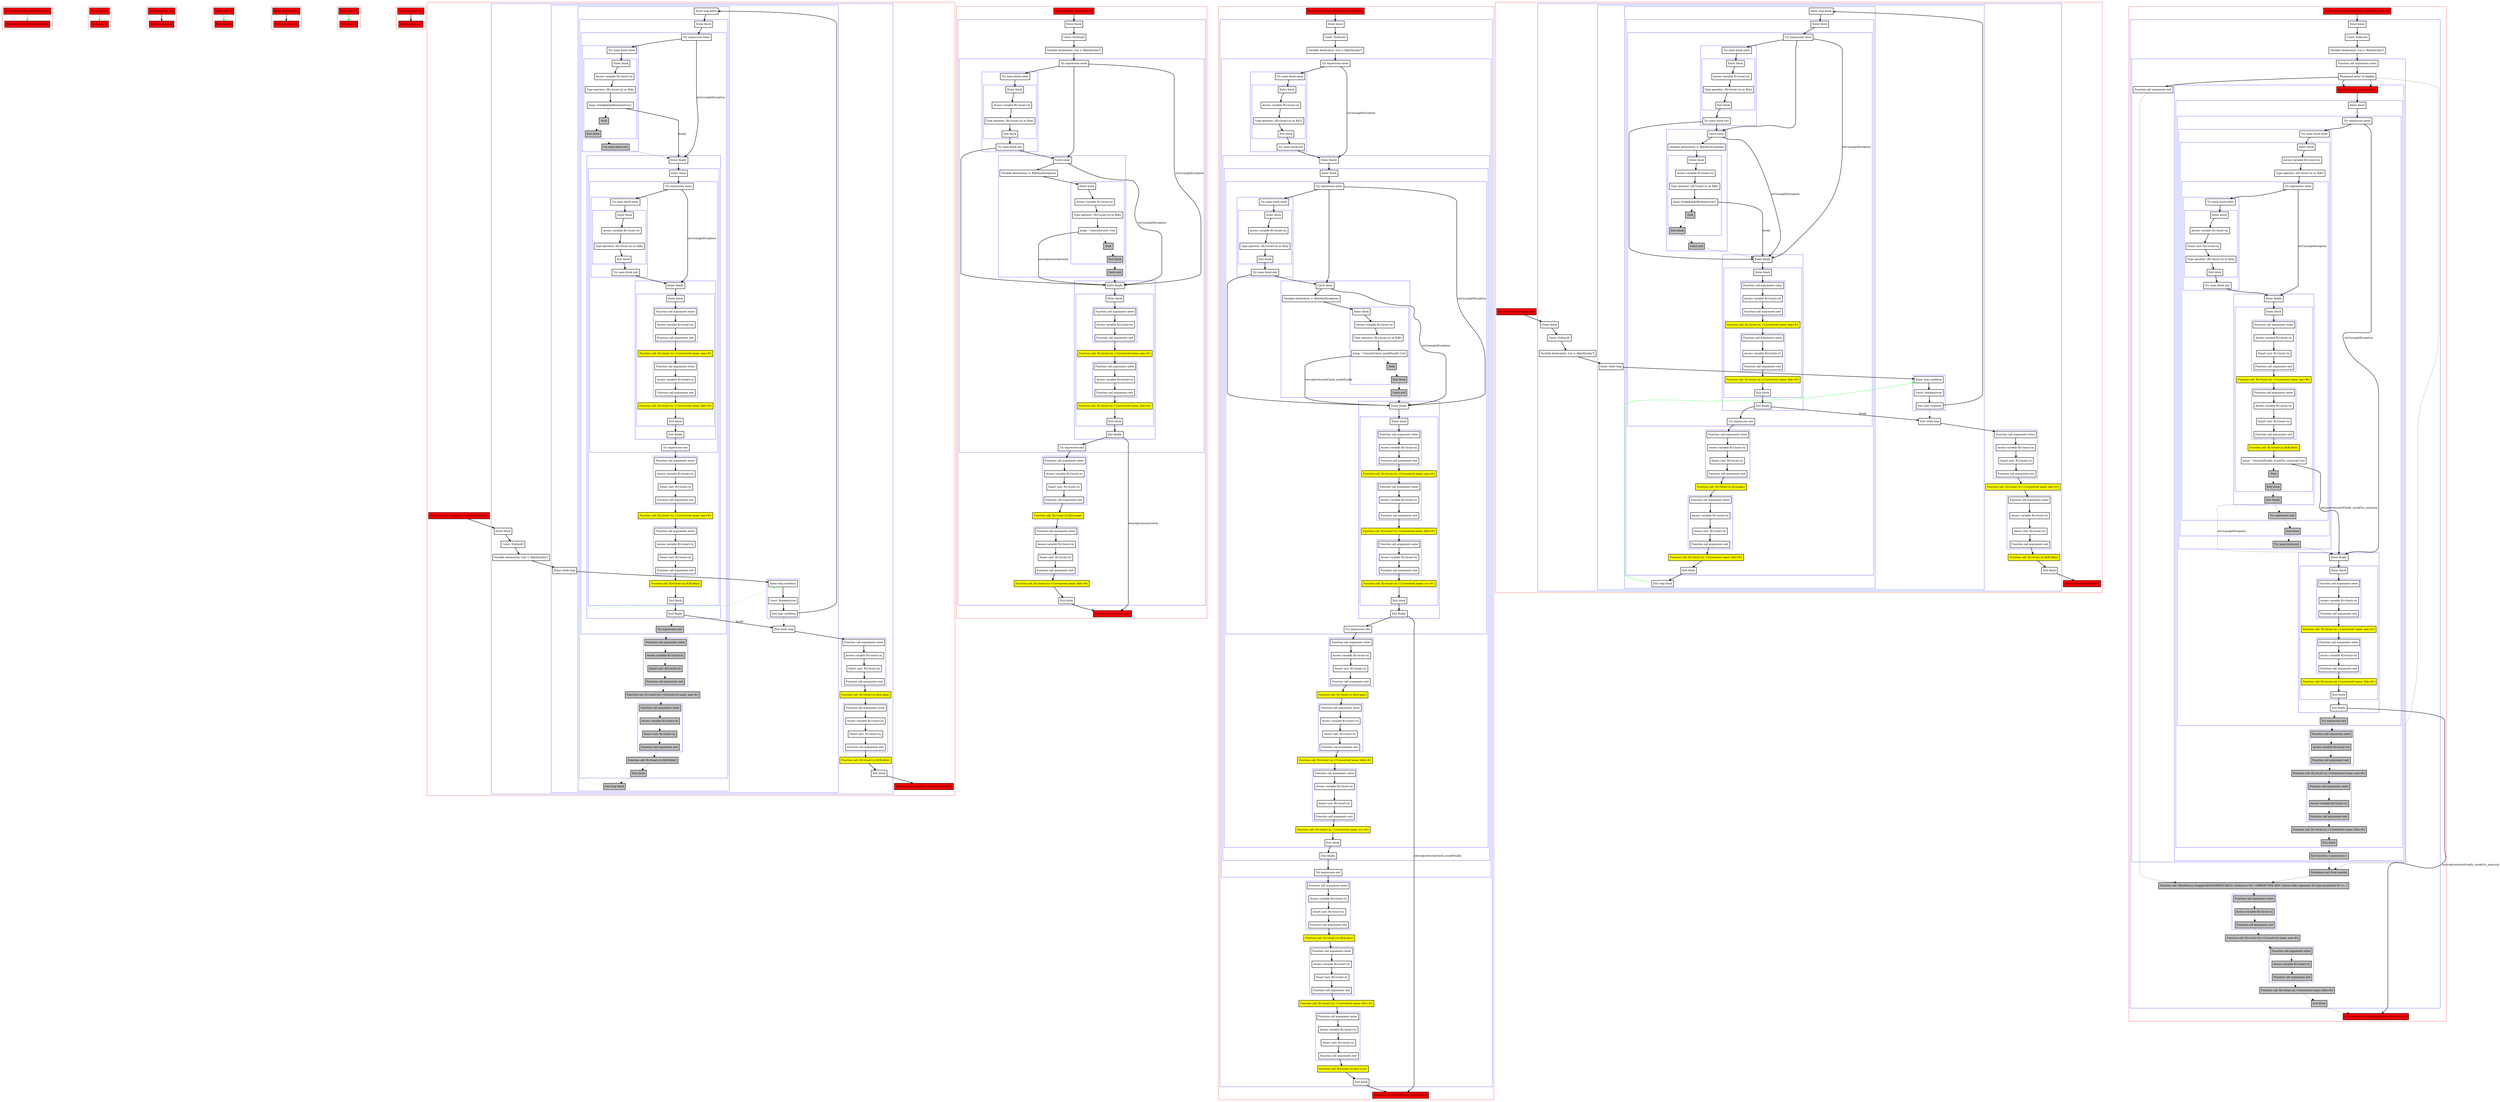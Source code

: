 digraph castInTryWithJump_fir_kt {
    graph [nodesep=3]
    node [shape=box penwidth=2]
    edge [penwidth=2]

    subgraph cluster_0 {
        color=red
        0 [label="Enter file castInTryWithJump.fir.kt" style="filled" fillcolor=red];
        1 [label="Exit file castInTryWithJump.fir.kt" style="filled" fillcolor=red];
    }
    0 -> {1} [color=green];

    subgraph cluster_1 {
        color=red
        2 [label="Enter class A" style="filled" fillcolor=red];
        3 [label="Exit class A" style="filled" fillcolor=red];
    }
    2 -> {3} [color=green];

    subgraph cluster_2 {
        color=red
        4 [label="Enter function aaa" style="filled" fillcolor=red];
        5 [label="Exit function aaa" style="filled" fillcolor=red];
    }
    4 -> {5};

    subgraph cluster_3 {
        color=red
        6 [label="Enter class B" style="filled" fillcolor=red];
        7 [label="Exit class B" style="filled" fillcolor=red];
    }
    6 -> {7} [color=green];

    subgraph cluster_4 {
        color=red
        8 [label="Enter function bbb" style="filled" fillcolor=red];
        9 [label="Exit function bbb" style="filled" fillcolor=red];
    }
    8 -> {9};

    subgraph cluster_5 {
        color=red
        10 [label="Enter class C" style="filled" fillcolor=red];
        11 [label="Exit class C" style="filled" fillcolor=red];
    }
    10 -> {11} [color=green];

    subgraph cluster_6 {
        color=red
        12 [label="Enter function ccc" style="filled" fillcolor=red];
        13 [label="Exit function ccc" style="filled" fillcolor=red];
    }
    12 -> {13};

    subgraph cluster_7 {
        color=red
        14 [label="Enter function breakInTry_withNestedFinally" style="filled" fillcolor=red];
        subgraph cluster_8 {
            color=blue
            15 [label="Enter block"];
            16 [label="Const: Null(null)"];
            17 [label="Variable declaration: lvar x: R|kotlin/Any?|"];
            subgraph cluster_9 {
                color=blue
                18 [label="Enter while loop"];
                subgraph cluster_10 {
                    color=blue
                    19 [label="Enter loop condition"];
                    20 [label="Const: Boolean(true)"];
                    21 [label="Exit loop condition"];
                }
                subgraph cluster_11 {
                    color=blue
                    22 [label="Enter loop block"];
                    subgraph cluster_12 {
                        color=blue
                        23 [label="Enter block"];
                        subgraph cluster_13 {
                            color=blue
                            24 [label="Try expression enter"];
                            subgraph cluster_14 {
                                color=blue
                                25 [label="Try main block enter"];
                                subgraph cluster_15 {
                                    color=blue
                                    26 [label="Enter block"];
                                    27 [label="Access variable R|<local>/x|"];
                                    28 [label="Type operator: (R|<local>/x| as R|A|)"];
                                    29 [label="Jump: break@@@[Boolean(true)] "];
                                    30 [label="Stub" style="filled" fillcolor=gray];
                                    31 [label="Exit block" style="filled" fillcolor=gray];
                                }
                                32 [label="Try main block exit" style="filled" fillcolor=gray];
                            }
                            subgraph cluster_16 {
                                color=blue
                                33 [label="Enter finally"];
                                subgraph cluster_17 {
                                    color=blue
                                    34 [label="Enter block"];
                                    subgraph cluster_18 {
                                        color=blue
                                        35 [label="Try expression enter"];
                                        subgraph cluster_19 {
                                            color=blue
                                            36 [label="Try main block enter"];
                                            subgraph cluster_20 {
                                                color=blue
                                                37 [label="Enter block"];
                                                38 [label="Access variable R|<local>/x|"];
                                                39 [label="Type operator: (R|<local>/x| as R|B|)"];
                                                40 [label="Exit block"];
                                            }
                                            41 [label="Try main block exit"];
                                        }
                                        subgraph cluster_21 {
                                            color=blue
                                            42 [label="Enter finally"];
                                            subgraph cluster_22 {
                                                color=blue
                                                43 [label="Enter block"];
                                                subgraph cluster_23 {
                                                    color=blue
                                                    44 [label="Function call arguments enter"];
                                                    45 [label="Access variable R|<local>/x|"];
                                                    46 [label="Function call arguments exit"];
                                                }
                                                47 [label="Function call: R|<local>/x|.<Unresolved name: aaa>#()" style="filled" fillcolor=yellow];
                                                subgraph cluster_24 {
                                                    color=blue
                                                    48 [label="Function call arguments enter"];
                                                    49 [label="Access variable R|<local>/x|"];
                                                    50 [label="Function call arguments exit"];
                                                }
                                                51 [label="Function call: R|<local>/x|.<Unresolved name: bbb>#()" style="filled" fillcolor=yellow];
                                                52 [label="Exit block"];
                                            }
                                            53 [label="Exit finally"];
                                        }
                                        54 [label="Try expression exit"];
                                    }
                                    subgraph cluster_25 {
                                        color=blue
                                        55 [label="Function call arguments enter"];
                                        56 [label="Access variable R|<local>/x|"];
                                        57 [label="Smart cast: R|<local>/x|"];
                                        58 [label="Function call arguments exit"];
                                    }
                                    59 [label="Function call: R|<local>/x|.<Unresolved name: aaa>#()" style="filled" fillcolor=yellow];
                                    subgraph cluster_26 {
                                        color=blue
                                        60 [label="Function call arguments enter"];
                                        61 [label="Access variable R|<local>/x|"];
                                        62 [label="Smart cast: R|<local>/x|"];
                                        63 [label="Function call arguments exit"];
                                    }
                                    64 [label="Function call: R|<local>/x|.R|/B.bbb|()" style="filled" fillcolor=yellow];
                                    65 [label="Exit block"];
                                }
                                66 [label="Exit finally"];
                            }
                            67 [label="Try expression exit" style="filled" fillcolor=gray];
                        }
                        subgraph cluster_27 {
                            color=blue
                            68 [label="Function call arguments enter" style="filled" fillcolor=gray];
                            69 [label="Access variable R|<local>/x|" style="filled" fillcolor=gray];
                            70 [label="Smart cast: R|<local>/x|" style="filled" fillcolor=gray];
                            71 [label="Function call arguments exit" style="filled" fillcolor=gray];
                        }
                        72 [label="Function call: R|<local>/x|.<Unresolved name: aaa>#()" style="filled" fillcolor=gray];
                        subgraph cluster_28 {
                            color=blue
                            73 [label="Function call arguments enter" style="filled" fillcolor=gray];
                            74 [label="Access variable R|<local>/x|" style="filled" fillcolor=gray];
                            75 [label="Smart cast: R|<local>/x|" style="filled" fillcolor=gray];
                            76 [label="Function call arguments exit" style="filled" fillcolor=gray];
                        }
                        77 [label="Function call: R|<local>/x|.R|/B.bbb|()" style="filled" fillcolor=gray];
                        78 [label="Exit block" style="filled" fillcolor=gray];
                    }
                    79 [label="Exit loop block" style="filled" fillcolor=gray];
                }
                80 [label="Exit while loop"];
            }
            subgraph cluster_29 {
                color=blue
                81 [label="Function call arguments enter"];
                82 [label="Access variable R|<local>/x|"];
                83 [label="Smart cast: R|<local>/x|"];
                84 [label="Function call arguments exit"];
            }
            85 [label="Function call: R|<local>/x|.R|/A.aaa|()" style="filled" fillcolor=yellow];
            subgraph cluster_30 {
                color=blue
                86 [label="Function call arguments enter"];
                87 [label="Access variable R|<local>/x|"];
                88 [label="Smart cast: R|<local>/x|"];
                89 [label="Function call arguments exit"];
            }
            90 [label="Function call: R|<local>/x|.R|/B.bbb|()" style="filled" fillcolor=yellow];
            91 [label="Exit block"];
        }
        92 [label="Exit function breakInTry_withNestedFinally" style="filled" fillcolor=red];
    }
    14 -> {15};
    15 -> {16};
    16 -> {17};
    17 -> {18};
    18 -> {19};
    19 -> {20};
    20 -> {21};
    21 -> {22};
    21 -> {80} [style=dotted];
    22 -> {23};
    23 -> {24};
    24 -> {25};
    24 -> {33} [label="onUncaughtException"];
    25 -> {26};
    26 -> {27};
    27 -> {28};
    28 -> {29};
    29 -> {33} [label="break"];
    29 -> {30} [style=dotted];
    30 -> {31} [style=dotted];
    31 -> {32} [style=dotted];
    32 -> {33} [style=dotted];
    33 -> {34};
    34 -> {35};
    35 -> {36};
    35 -> {42} [label="onUncaughtException"];
    36 -> {37};
    37 -> {38};
    38 -> {39};
    39 -> {40};
    40 -> {41};
    41 -> {42};
    42 -> {43};
    43 -> {44};
    44 -> {45};
    45 -> {46};
    46 -> {47};
    47 -> {48};
    48 -> {49};
    49 -> {50};
    50 -> {51};
    51 -> {52};
    52 -> {53};
    53 -> {54};
    54 -> {55};
    55 -> {56};
    56 -> {57};
    57 -> {58};
    58 -> {59};
    59 -> {60};
    60 -> {61};
    61 -> {62};
    62 -> {63};
    63 -> {64};
    64 -> {65};
    65 -> {66};
    66 -> {80} [label="break"];
    66 -> {67} [style=dotted];
    67 -> {68} [style=dotted];
    68 -> {69} [style=dotted];
    69 -> {70} [style=dotted];
    70 -> {71} [style=dotted];
    71 -> {72} [style=dotted];
    72 -> {73} [style=dotted];
    73 -> {74} [style=dotted];
    74 -> {75} [style=dotted];
    75 -> {76} [style=dotted];
    76 -> {77} [style=dotted];
    77 -> {78} [style=dotted];
    78 -> {79} [style=dotted];
    79 -> {19} [color=green style=dotted];
    80 -> {81};
    81 -> {82};
    82 -> {83};
    83 -> {84};
    84 -> {85};
    85 -> {86};
    86 -> {87};
    87 -> {88};
    88 -> {89};
    89 -> {90};
    90 -> {91};
    91 -> {92};

    subgraph cluster_31 {
        color=red
        93 [label="Enter function returnInCatch" style="filled" fillcolor=red];
        subgraph cluster_32 {
            color=blue
            94 [label="Enter block"];
            95 [label="Const: Null(null)"];
            96 [label="Variable declaration: lvar x: R|kotlin/Any?|"];
            subgraph cluster_33 {
                color=blue
                97 [label="Try expression enter"];
                subgraph cluster_34 {
                    color=blue
                    98 [label="Try main block enter"];
                    subgraph cluster_35 {
                        color=blue
                        99 [label="Enter block"];
                        100 [label="Access variable R|<local>/x|"];
                        101 [label="Type operator: (R|<local>/x| as R|A|)"];
                        102 [label="Exit block"];
                    }
                    103 [label="Try main block exit"];
                }
                subgraph cluster_36 {
                    color=blue
                    104 [label="Catch enter"];
                    105 [label="Variable declaration: e: R|kotlin/Exception|"];
                    subgraph cluster_37 {
                        color=blue
                        106 [label="Enter block"];
                        107 [label="Access variable R|<local>/x|"];
                        108 [label="Type operator: (R|<local>/x| as R|B|)"];
                        109 [label="Jump: ^returnInCatch Unit"];
                        110 [label="Stub" style="filled" fillcolor=gray];
                        111 [label="Exit block" style="filled" fillcolor=gray];
                    }
                    112 [label="Catch exit" style="filled" fillcolor=gray];
                }
                subgraph cluster_38 {
                    color=blue
                    113 [label="Enter finally"];
                    subgraph cluster_39 {
                        color=blue
                        114 [label="Enter block"];
                        subgraph cluster_40 {
                            color=blue
                            115 [label="Function call arguments enter"];
                            116 [label="Access variable R|<local>/x|"];
                            117 [label="Function call arguments exit"];
                        }
                        118 [label="Function call: R|<local>/x|.<Unresolved name: aaa>#()" style="filled" fillcolor=yellow];
                        subgraph cluster_41 {
                            color=blue
                            119 [label="Function call arguments enter"];
                            120 [label="Access variable R|<local>/x|"];
                            121 [label="Function call arguments exit"];
                        }
                        122 [label="Function call: R|<local>/x|.<Unresolved name: bbb>#()" style="filled" fillcolor=yellow];
                        123 [label="Exit block"];
                    }
                    124 [label="Exit finally"];
                }
                125 [label="Try expression exit"];
            }
            subgraph cluster_42 {
                color=blue
                126 [label="Function call arguments enter"];
                127 [label="Access variable R|<local>/x|"];
                128 [label="Smart cast: R|<local>/x|"];
                129 [label="Function call arguments exit"];
            }
            130 [label="Function call: R|<local>/x|.R|/A.aaa|()" style="filled" fillcolor=yellow];
            subgraph cluster_43 {
                color=blue
                131 [label="Function call arguments enter"];
                132 [label="Access variable R|<local>/x|"];
                133 [label="Smart cast: R|<local>/x|"];
                134 [label="Function call arguments exit"];
            }
            135 [label="Function call: R|<local>/x|.<Unresolved name: bbb>#()" style="filled" fillcolor=yellow];
            136 [label="Exit block"];
        }
        137 [label="Exit function returnInCatch" style="filled" fillcolor=red];
    }
    93 -> {94};
    94 -> {95};
    95 -> {96};
    96 -> {97};
    97 -> {98 104};
    97 -> {113} [label="onUncaughtException"];
    98 -> {99};
    99 -> {100};
    100 -> {101};
    101 -> {102};
    102 -> {103};
    103 -> {104 113};
    104 -> {105};
    104 -> {113} [label="onUncaughtException"];
    105 -> {106};
    106 -> {107};
    107 -> {108};
    108 -> {109};
    109 -> {113} [label="return@/returnInCatch"];
    109 -> {110} [style=dotted];
    110 -> {111} [style=dotted];
    111 -> {112} [style=dotted];
    112 -> {113} [style=dotted];
    113 -> {114};
    114 -> {115};
    115 -> {116};
    116 -> {117};
    117 -> {118};
    118 -> {119};
    119 -> {120};
    120 -> {121};
    121 -> {122};
    122 -> {123};
    123 -> {124};
    124 -> {125};
    124 -> {137} [label="return@/returnInCatch"];
    125 -> {126};
    126 -> {127};
    127 -> {128};
    128 -> {129};
    129 -> {130};
    130 -> {131};
    131 -> {132};
    132 -> {133};
    133 -> {134};
    134 -> {135};
    135 -> {136};
    136 -> {137};

    subgraph cluster_44 {
        color=red
        138 [label="Enter function returnInCatch_insideFinally" style="filled" fillcolor=red];
        subgraph cluster_45 {
            color=blue
            139 [label="Enter block"];
            140 [label="Const: Null(null)"];
            141 [label="Variable declaration: lvar x: R|kotlin/Any?|"];
            subgraph cluster_46 {
                color=blue
                142 [label="Try expression enter"];
                subgraph cluster_47 {
                    color=blue
                    143 [label="Try main block enter"];
                    subgraph cluster_48 {
                        color=blue
                        144 [label="Enter block"];
                        145 [label="Access variable R|<local>/x|"];
                        146 [label="Type operator: (R|<local>/x| as R|C|)"];
                        147 [label="Exit block"];
                    }
                    148 [label="Try main block exit"];
                }
                subgraph cluster_49 {
                    color=blue
                    149 [label="Enter finally"];
                    subgraph cluster_50 {
                        color=blue
                        150 [label="Enter block"];
                        subgraph cluster_51 {
                            color=blue
                            151 [label="Try expression enter"];
                            subgraph cluster_52 {
                                color=blue
                                152 [label="Try main block enter"];
                                subgraph cluster_53 {
                                    color=blue
                                    153 [label="Enter block"];
                                    154 [label="Access variable R|<local>/x|"];
                                    155 [label="Type operator: (R|<local>/x| as R|A|)"];
                                    156 [label="Exit block"];
                                }
                                157 [label="Try main block exit"];
                            }
                            subgraph cluster_54 {
                                color=blue
                                158 [label="Catch enter"];
                                159 [label="Variable declaration: e: R|kotlin/Exception|"];
                                subgraph cluster_55 {
                                    color=blue
                                    160 [label="Enter block"];
                                    161 [label="Access variable R|<local>/x|"];
                                    162 [label="Type operator: (R|<local>/x| as R|B|)"];
                                    163 [label="Jump: ^returnInCatch_insideFinally Unit"];
                                    164 [label="Stub" style="filled" fillcolor=gray];
                                    165 [label="Exit block" style="filled" fillcolor=gray];
                                }
                                166 [label="Catch exit" style="filled" fillcolor=gray];
                            }
                            subgraph cluster_56 {
                                color=blue
                                167 [label="Enter finally"];
                                subgraph cluster_57 {
                                    color=blue
                                    168 [label="Enter block"];
                                    subgraph cluster_58 {
                                        color=blue
                                        169 [label="Function call arguments enter"];
                                        170 [label="Access variable R|<local>/x|"];
                                        171 [label="Function call arguments exit"];
                                    }
                                    172 [label="Function call: R|<local>/x|.<Unresolved name: aaa>#()" style="filled" fillcolor=yellow];
                                    subgraph cluster_59 {
                                        color=blue
                                        173 [label="Function call arguments enter"];
                                        174 [label="Access variable R|<local>/x|"];
                                        175 [label="Function call arguments exit"];
                                    }
                                    176 [label="Function call: R|<local>/x|.<Unresolved name: bbb>#()" style="filled" fillcolor=yellow];
                                    subgraph cluster_60 {
                                        color=blue
                                        177 [label="Function call arguments enter"];
                                        178 [label="Access variable R|<local>/x|"];
                                        179 [label="Function call arguments exit"];
                                    }
                                    180 [label="Function call: R|<local>/x|.<Unresolved name: ccc>#()" style="filled" fillcolor=yellow];
                                    181 [label="Exit block"];
                                }
                                182 [label="Exit finally"];
                            }
                            183 [label="Try expression exit"];
                        }
                        subgraph cluster_61 {
                            color=blue
                            184 [label="Function call arguments enter"];
                            185 [label="Access variable R|<local>/x|"];
                            186 [label="Smart cast: R|<local>/x|"];
                            187 [label="Function call arguments exit"];
                        }
                        188 [label="Function call: R|<local>/x|.R|/A.aaa|()" style="filled" fillcolor=yellow];
                        subgraph cluster_62 {
                            color=blue
                            189 [label="Function call arguments enter"];
                            190 [label="Access variable R|<local>/x|"];
                            191 [label="Smart cast: R|<local>/x|"];
                            192 [label="Function call arguments exit"];
                        }
                        193 [label="Function call: R|<local>/x|.<Unresolved name: bbb>#()" style="filled" fillcolor=yellow];
                        subgraph cluster_63 {
                            color=blue
                            194 [label="Function call arguments enter"];
                            195 [label="Access variable R|<local>/x|"];
                            196 [label="Smart cast: R|<local>/x|"];
                            197 [label="Function call arguments exit"];
                        }
                        198 [label="Function call: R|<local>/x|.<Unresolved name: ccc>#()" style="filled" fillcolor=yellow];
                        199 [label="Exit block"];
                    }
                    200 [label="Exit finally"];
                }
                201 [label="Try expression exit"];
            }
            subgraph cluster_64 {
                color=blue
                202 [label="Function call arguments enter"];
                203 [label="Access variable R|<local>/x|"];
                204 [label="Smart cast: R|<local>/x|"];
                205 [label="Function call arguments exit"];
            }
            206 [label="Function call: R|<local>/x|.R|/A.aaa|()" style="filled" fillcolor=yellow];
            subgraph cluster_65 {
                color=blue
                207 [label="Function call arguments enter"];
                208 [label="Access variable R|<local>/x|"];
                209 [label="Smart cast: R|<local>/x|"];
                210 [label="Function call arguments exit"];
            }
            211 [label="Function call: R|<local>/x|.<Unresolved name: bbb>#()" style="filled" fillcolor=yellow];
            subgraph cluster_66 {
                color=blue
                212 [label="Function call arguments enter"];
                213 [label="Access variable R|<local>/x|"];
                214 [label="Smart cast: R|<local>/x|"];
                215 [label="Function call arguments exit"];
            }
            216 [label="Function call: R|<local>/x|.R|/C.ccc|()" style="filled" fillcolor=yellow];
            217 [label="Exit block"];
        }
        218 [label="Exit function returnInCatch_insideFinally" style="filled" fillcolor=red];
    }
    138 -> {139};
    139 -> {140};
    140 -> {141};
    141 -> {142};
    142 -> {143};
    142 -> {149} [label="onUncaughtException"];
    143 -> {144};
    144 -> {145};
    145 -> {146};
    146 -> {147};
    147 -> {148};
    148 -> {149};
    149 -> {150};
    150 -> {151};
    151 -> {152 158};
    151 -> {167} [label="onUncaughtException"];
    152 -> {153};
    153 -> {154};
    154 -> {155};
    155 -> {156};
    156 -> {157};
    157 -> {158 167};
    158 -> {159};
    158 -> {167} [label="onUncaughtException"];
    159 -> {160};
    160 -> {161};
    161 -> {162};
    162 -> {163};
    163 -> {167} [label="return@/returnInCatch_insideFinally"];
    163 -> {164} [style=dotted];
    164 -> {165} [style=dotted];
    165 -> {166} [style=dotted];
    166 -> {167} [style=dotted];
    167 -> {168};
    168 -> {169};
    169 -> {170};
    170 -> {171};
    171 -> {172};
    172 -> {173};
    173 -> {174};
    174 -> {175};
    175 -> {176};
    176 -> {177};
    177 -> {178};
    178 -> {179};
    179 -> {180};
    180 -> {181};
    181 -> {182};
    182 -> {183};
    182 -> {218} [label="return@/returnInCatch_insideFinally"];
    183 -> {184};
    184 -> {185};
    185 -> {186};
    186 -> {187};
    187 -> {188};
    188 -> {189};
    189 -> {190};
    190 -> {191};
    191 -> {192};
    192 -> {193};
    193 -> {194};
    194 -> {195};
    195 -> {196};
    196 -> {197};
    197 -> {198};
    198 -> {199};
    199 -> {200};
    200 -> {201};
    201 -> {202};
    202 -> {203};
    203 -> {204};
    204 -> {205};
    205 -> {206};
    206 -> {207};
    207 -> {208};
    208 -> {209};
    209 -> {210};
    210 -> {211};
    211 -> {212};
    212 -> {213};
    213 -> {214};
    214 -> {215};
    215 -> {216};
    216 -> {217};
    217 -> {218};

    subgraph cluster_67 {
        color=red
        219 [label="Enter function breakInCatch" style="filled" fillcolor=red];
        subgraph cluster_68 {
            color=blue
            220 [label="Enter block"];
            221 [label="Const: Null(null)"];
            222 [label="Variable declaration: lvar x: R|kotlin/Any?|"];
            subgraph cluster_69 {
                color=blue
                223 [label="Enter while loop"];
                subgraph cluster_70 {
                    color=blue
                    224 [label="Enter loop condition"];
                    225 [label="Const: Boolean(true)"];
                    226 [label="Exit loop condition"];
                }
                subgraph cluster_71 {
                    color=blue
                    227 [label="Enter loop block"];
                    subgraph cluster_72 {
                        color=blue
                        228 [label="Enter block"];
                        subgraph cluster_73 {
                            color=blue
                            229 [label="Try expression enter"];
                            subgraph cluster_74 {
                                color=blue
                                230 [label="Try main block enter"];
                                subgraph cluster_75 {
                                    color=blue
                                    231 [label="Enter block"];
                                    232 [label="Access variable R|<local>/x|"];
                                    233 [label="Type operator: (R|<local>/x| as R|A|)"];
                                    234 [label="Exit block"];
                                }
                                235 [label="Try main block exit"];
                            }
                            subgraph cluster_76 {
                                color=blue
                                236 [label="Catch enter"];
                                237 [label="Variable declaration: e: R|kotlin/Exception|"];
                                subgraph cluster_77 {
                                    color=blue
                                    238 [label="Enter block"];
                                    239 [label="Access variable R|<local>/x|"];
                                    240 [label="Type operator: (R|<local>/x| as R|B|)"];
                                    241 [label="Jump: break@@@[Boolean(true)] "];
                                    242 [label="Stub" style="filled" fillcolor=gray];
                                    243 [label="Exit block" style="filled" fillcolor=gray];
                                }
                                244 [label="Catch exit" style="filled" fillcolor=gray];
                            }
                            subgraph cluster_78 {
                                color=blue
                                245 [label="Enter finally"];
                                subgraph cluster_79 {
                                    color=blue
                                    246 [label="Enter block"];
                                    subgraph cluster_80 {
                                        color=blue
                                        247 [label="Function call arguments enter"];
                                        248 [label="Access variable R|<local>/x|"];
                                        249 [label="Function call arguments exit"];
                                    }
                                    250 [label="Function call: R|<local>/x|.<Unresolved name: aaa>#()" style="filled" fillcolor=yellow];
                                    subgraph cluster_81 {
                                        color=blue
                                        251 [label="Function call arguments enter"];
                                        252 [label="Access variable R|<local>/x|"];
                                        253 [label="Function call arguments exit"];
                                    }
                                    254 [label="Function call: R|<local>/x|.<Unresolved name: bbb>#()" style="filled" fillcolor=yellow];
                                    255 [label="Exit block"];
                                }
                                256 [label="Exit finally"];
                            }
                            257 [label="Try expression exit"];
                        }
                        subgraph cluster_82 {
                            color=blue
                            258 [label="Function call arguments enter"];
                            259 [label="Access variable R|<local>/x|"];
                            260 [label="Smart cast: R|<local>/x|"];
                            261 [label="Function call arguments exit"];
                        }
                        262 [label="Function call: R|<local>/x|.R|/A.aaa|()" style="filled" fillcolor=yellow];
                        subgraph cluster_83 {
                            color=blue
                            263 [label="Function call arguments enter"];
                            264 [label="Access variable R|<local>/x|"];
                            265 [label="Smart cast: R|<local>/x|"];
                            266 [label="Function call arguments exit"];
                        }
                        267 [label="Function call: R|<local>/x|.<Unresolved name: bbb>#()" style="filled" fillcolor=yellow];
                        268 [label="Exit block"];
                    }
                    269 [label="Exit loop block"];
                }
                270 [label="Exit while loop"];
            }
            subgraph cluster_84 {
                color=blue
                271 [label="Function call arguments enter"];
                272 [label="Access variable R|<local>/x|"];
                273 [label="Smart cast: R|<local>/x|"];
                274 [label="Function call arguments exit"];
            }
            275 [label="Function call: R|<local>/x|.<Unresolved name: aaa>#()" style="filled" fillcolor=yellow];
            subgraph cluster_85 {
                color=blue
                276 [label="Function call arguments enter"];
                277 [label="Access variable R|<local>/x|"];
                278 [label="Smart cast: R|<local>/x|"];
                279 [label="Function call arguments exit"];
            }
            280 [label="Function call: R|<local>/x|.R|/B.bbb|()" style="filled" fillcolor=yellow];
            281 [label="Exit block"];
        }
        282 [label="Exit function breakInCatch" style="filled" fillcolor=red];
    }
    219 -> {220};
    220 -> {221};
    221 -> {222};
    222 -> {223};
    223 -> {224};
    224 -> {225};
    225 -> {226};
    226 -> {227};
    226 -> {270} [style=dotted];
    227 -> {228};
    228 -> {229};
    229 -> {230 236};
    229 -> {245} [label="onUncaughtException"];
    230 -> {231};
    231 -> {232};
    232 -> {233};
    233 -> {234};
    234 -> {235};
    235 -> {236 245};
    236 -> {237};
    236 -> {245} [label="onUncaughtException"];
    237 -> {238};
    238 -> {239};
    239 -> {240};
    240 -> {241};
    241 -> {245} [label="break"];
    241 -> {242} [style=dotted];
    242 -> {243} [style=dotted];
    243 -> {244} [style=dotted];
    244 -> {245} [style=dotted];
    245 -> {246};
    246 -> {247};
    247 -> {248};
    248 -> {249};
    249 -> {250};
    250 -> {251};
    251 -> {252};
    252 -> {253};
    253 -> {254};
    254 -> {255};
    255 -> {256};
    256 -> {257};
    256 -> {270} [label="break"];
    257 -> {258};
    258 -> {259};
    259 -> {260};
    260 -> {261};
    261 -> {262};
    262 -> {263};
    263 -> {264};
    264 -> {265};
    265 -> {266};
    266 -> {267};
    267 -> {268};
    268 -> {269};
    269 -> {224} [color=green style=dashed];
    270 -> {271};
    271 -> {272};
    272 -> {273};
    273 -> {274};
    274 -> {275};
    275 -> {276};
    276 -> {277};
    277 -> {278};
    278 -> {279};
    279 -> {280};
    280 -> {281};
    281 -> {282};

    subgraph cluster_86 {
        color=red
        283 [label="Enter function returnInFinally_insideTry_nonLocal" style="filled" fillcolor=red];
        subgraph cluster_87 {
            color=blue
            284 [label="Enter block"];
            285 [label="Const: Null(null)"];
            286 [label="Variable declaration: lvar x: R|kotlin/Any?|"];
            subgraph cluster_88 {
                color=blue
                287 [label="Function call arguments enter"];
                288 [label="Postponed enter to lambda"];
                subgraph cluster_89 {
                    color=blue
                    289 [label="Enter function <anonymous>" style="filled" fillcolor=red];
                    subgraph cluster_90 {
                        color=blue
                        290 [label="Enter block"];
                        subgraph cluster_91 {
                            color=blue
                            291 [label="Try expression enter"];
                            subgraph cluster_92 {
                                color=blue
                                292 [label="Try main block enter"];
                                subgraph cluster_93 {
                                    color=blue
                                    293 [label="Enter block"];
                                    294 [label="Access variable R|<local>/x|"];
                                    295 [label="Type operator: (R|<local>/x| as R|B|)"];
                                    subgraph cluster_94 {
                                        color=blue
                                        296 [label="Try expression enter"];
                                        subgraph cluster_95 {
                                            color=blue
                                            297 [label="Try main block enter"];
                                            subgraph cluster_96 {
                                                color=blue
                                                298 [label="Enter block"];
                                                299 [label="Access variable R|<local>/x|"];
                                                300 [label="Smart cast: R|<local>/x|"];
                                                301 [label="Type operator: (R|<local>/x| as R|A|)"];
                                                302 [label="Exit block"];
                                            }
                                            303 [label="Try main block exit"];
                                        }
                                        subgraph cluster_97 {
                                            color=blue
                                            304 [label="Enter finally"];
                                            subgraph cluster_98 {
                                                color=blue
                                                305 [label="Enter block"];
                                                subgraph cluster_99 {
                                                    color=blue
                                                    306 [label="Function call arguments enter"];
                                                    307 [label="Access variable R|<local>/x|"];
                                                    308 [label="Smart cast: R|<local>/x|"];
                                                    309 [label="Function call arguments exit"];
                                                }
                                                310 [label="Function call: R|<local>/x|.<Unresolved name: aaa>#()" style="filled" fillcolor=yellow];
                                                subgraph cluster_100 {
                                                    color=blue
                                                    311 [label="Function call arguments enter"];
                                                    312 [label="Access variable R|<local>/x|"];
                                                    313 [label="Smart cast: R|<local>/x|"];
                                                    314 [label="Function call arguments exit"];
                                                }
                                                315 [label="Function call: R|<local>/x|.R|/B.bbb|()" style="filled" fillcolor=yellow];
                                                316 [label="Jump: ^returnInFinally_insideTry_nonLocal Unit"];
                                                317 [label="Stub" style="filled" fillcolor=gray];
                                                318 [label="Exit block" style="filled" fillcolor=gray];
                                            }
                                            319 [label="Exit finally" style="filled" fillcolor=gray];
                                        }
                                        320 [label="Try expression exit" style="filled" fillcolor=gray];
                                    }
                                    321 [label="Exit block" style="filled" fillcolor=gray];
                                }
                                322 [label="Try main block exit" style="filled" fillcolor=gray];
                            }
                            subgraph cluster_101 {
                                color=blue
                                323 [label="Enter finally"];
                                subgraph cluster_102 {
                                    color=blue
                                    324 [label="Enter block"];
                                    subgraph cluster_103 {
                                        color=blue
                                        325 [label="Function call arguments enter"];
                                        326 [label="Access variable R|<local>/x|"];
                                        327 [label="Function call arguments exit"];
                                    }
                                    328 [label="Function call: R|<local>/x|.<Unresolved name: aaa>#()" style="filled" fillcolor=yellow];
                                    subgraph cluster_104 {
                                        color=blue
                                        329 [label="Function call arguments enter"];
                                        330 [label="Access variable R|<local>/x|"];
                                        331 [label="Function call arguments exit"];
                                    }
                                    332 [label="Function call: R|<local>/x|.<Unresolved name: bbb>#()" style="filled" fillcolor=yellow];
                                    333 [label="Exit block"];
                                }
                                334 [label="Exit finally"];
                            }
                            335 [label="Try expression exit" style="filled" fillcolor=gray];
                        }
                        subgraph cluster_105 {
                            color=blue
                            336 [label="Function call arguments enter" style="filled" fillcolor=gray];
                            337 [label="Access variable R|<local>/x|" style="filled" fillcolor=gray];
                            338 [label="Function call arguments exit" style="filled" fillcolor=gray];
                        }
                        339 [label="Function call: R|<local>/x|.<Unresolved name: aaa>#()" style="filled" fillcolor=gray];
                        subgraph cluster_106 {
                            color=blue
                            340 [label="Function call arguments enter" style="filled" fillcolor=gray];
                            341 [label="Access variable R|<local>/x|" style="filled" fillcolor=gray];
                            342 [label="Function call arguments exit" style="filled" fillcolor=gray];
                        }
                        343 [label="Function call: R|<local>/x|.<Unresolved name: bbb>#()" style="filled" fillcolor=gray];
                        344 [label="Exit block" style="filled" fillcolor=gray];
                    }
                    345 [label="Exit function <anonymous>" style="filled" fillcolor=gray];
                }
                346 [label="Function call arguments exit"];
            }
            347 [label="Postponed exit from lambda" style="filled" fillcolor=gray];
            348 [label="Function call: R|kotlin/run<Inapplicable(INAPPLICABLE): kotlin/run>#|<<ERROR TYPE REF: Cannot infer argument for type parameter R>>(...)" style="filled" fillcolor=gray];
            subgraph cluster_107 {
                color=blue
                349 [label="Function call arguments enter" style="filled" fillcolor=gray];
                350 [label="Access variable R|<local>/x|" style="filled" fillcolor=gray];
                351 [label="Function call arguments exit" style="filled" fillcolor=gray];
            }
            352 [label="Function call: R|<local>/x|.<Unresolved name: aaa>#()" style="filled" fillcolor=gray];
            subgraph cluster_108 {
                color=blue
                353 [label="Function call arguments enter" style="filled" fillcolor=gray];
                354 [label="Access variable R|<local>/x|" style="filled" fillcolor=gray];
                355 [label="Function call arguments exit" style="filled" fillcolor=gray];
            }
            356 [label="Function call: R|<local>/x|.<Unresolved name: bbb>#()" style="filled" fillcolor=gray];
            357 [label="Exit block" style="filled" fillcolor=gray];
        }
        358 [label="Exit function returnInFinally_insideTry_nonLocal" style="filled" fillcolor=red];
    }
    283 -> {284};
    284 -> {285};
    285 -> {286};
    286 -> {287};
    287 -> {288};
    288 -> {289 346};
    288 -> {347} [style=dotted];
    288 -> {289} [style=dashed];
    289 -> {290};
    290 -> {291};
    291 -> {292};
    291 -> {323} [label="onUncaughtException"];
    292 -> {293};
    293 -> {294};
    294 -> {295};
    295 -> {296};
    296 -> {297};
    296 -> {304} [label="onUncaughtException"];
    297 -> {298};
    298 -> {299};
    299 -> {300};
    300 -> {301};
    301 -> {302};
    302 -> {303};
    303 -> {304};
    304 -> {305};
    305 -> {306};
    306 -> {307};
    307 -> {308};
    308 -> {309};
    309 -> {310};
    310 -> {311};
    311 -> {312};
    312 -> {313};
    313 -> {314};
    314 -> {315};
    315 -> {316};
    316 -> {323} [label="return@/returnInFinally_insideTry_nonLocal"];
    316 -> {317} [style=dotted];
    317 -> {318} [style=dotted];
    318 -> {319} [style=dotted];
    319 -> {323} [style=dotted label="onUncaughtException"];
    319 -> {320} [style=dotted];
    320 -> {321} [style=dotted];
    321 -> {322} [style=dotted];
    322 -> {323} [style=dotted];
    323 -> {324};
    324 -> {325};
    325 -> {326};
    326 -> {327};
    327 -> {328};
    328 -> {329};
    329 -> {330};
    330 -> {331};
    331 -> {332};
    332 -> {333};
    333 -> {334};
    334 -> {358} [label="return@/returnInFinally_insideTry_nonLocal"];
    334 -> {335} [style=dotted];
    335 -> {336} [style=dotted];
    336 -> {337} [style=dotted];
    337 -> {338} [style=dotted];
    338 -> {339} [style=dotted];
    339 -> {340} [style=dotted];
    340 -> {341} [style=dotted];
    341 -> {342} [style=dotted];
    342 -> {343} [style=dotted];
    343 -> {344} [style=dotted];
    344 -> {345} [style=dotted];
    345 -> {347} [style=dotted];
    346 -> {348} [style=dotted];
    347 -> {348} [style=dotted];
    348 -> {349} [style=dotted];
    349 -> {350} [style=dotted];
    350 -> {351} [style=dotted];
    351 -> {352} [style=dotted];
    352 -> {353} [style=dotted];
    353 -> {354} [style=dotted];
    354 -> {355} [style=dotted];
    355 -> {356} [style=dotted];
    356 -> {357} [style=dotted];
    357 -> {358} [style=dotted];

}
